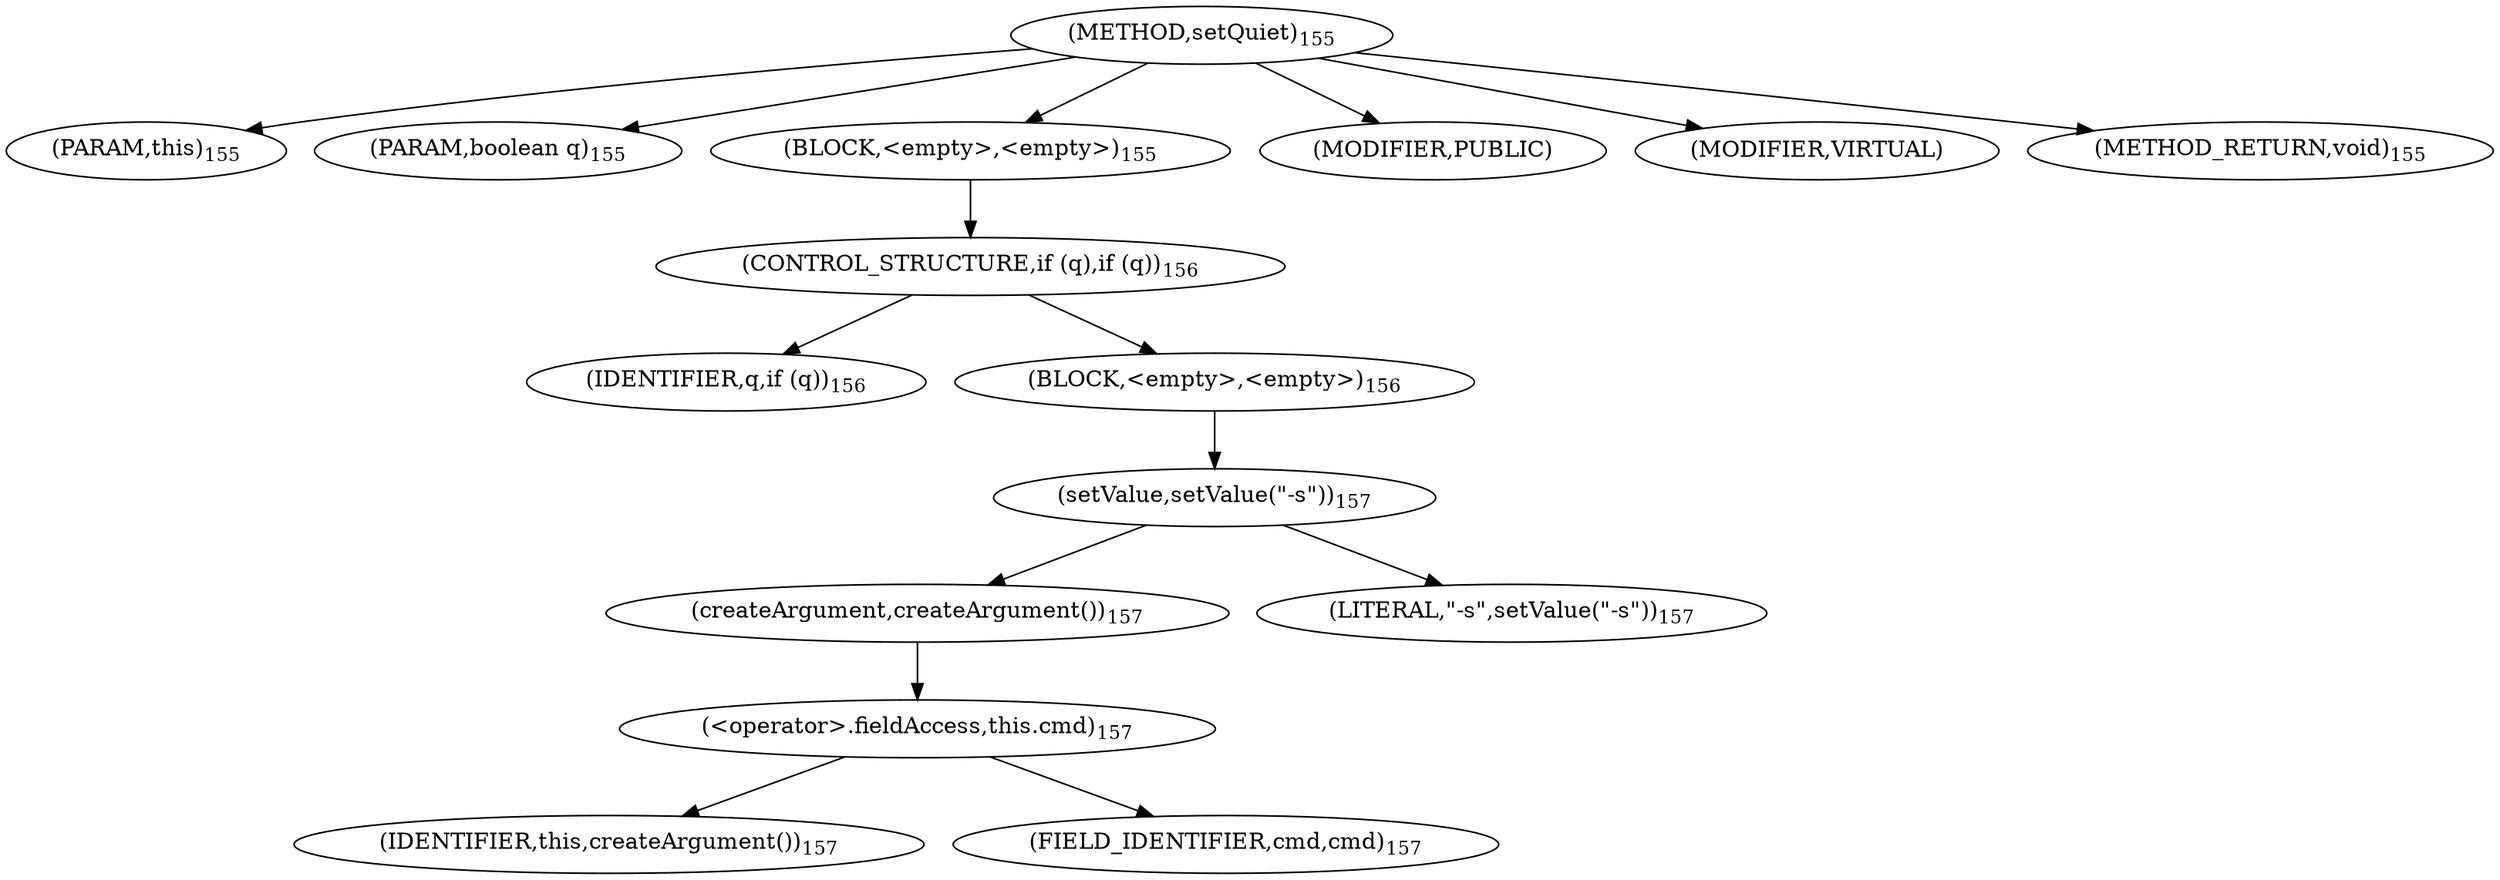 digraph "setQuiet" {  
"179" [label = <(METHOD,setQuiet)<SUB>155</SUB>> ]
"180" [label = <(PARAM,this)<SUB>155</SUB>> ]
"181" [label = <(PARAM,boolean q)<SUB>155</SUB>> ]
"182" [label = <(BLOCK,&lt;empty&gt;,&lt;empty&gt;)<SUB>155</SUB>> ]
"183" [label = <(CONTROL_STRUCTURE,if (q),if (q))<SUB>156</SUB>> ]
"184" [label = <(IDENTIFIER,q,if (q))<SUB>156</SUB>> ]
"185" [label = <(BLOCK,&lt;empty&gt;,&lt;empty&gt;)<SUB>156</SUB>> ]
"186" [label = <(setValue,setValue(&quot;-s&quot;))<SUB>157</SUB>> ]
"187" [label = <(createArgument,createArgument())<SUB>157</SUB>> ]
"188" [label = <(&lt;operator&gt;.fieldAccess,this.cmd)<SUB>157</SUB>> ]
"189" [label = <(IDENTIFIER,this,createArgument())<SUB>157</SUB>> ]
"190" [label = <(FIELD_IDENTIFIER,cmd,cmd)<SUB>157</SUB>> ]
"191" [label = <(LITERAL,&quot;-s&quot;,setValue(&quot;-s&quot;))<SUB>157</SUB>> ]
"192" [label = <(MODIFIER,PUBLIC)> ]
"193" [label = <(MODIFIER,VIRTUAL)> ]
"194" [label = <(METHOD_RETURN,void)<SUB>155</SUB>> ]
  "179" -> "180" 
  "179" -> "181" 
  "179" -> "182" 
  "179" -> "192" 
  "179" -> "193" 
  "179" -> "194" 
  "182" -> "183" 
  "183" -> "184" 
  "183" -> "185" 
  "185" -> "186" 
  "186" -> "187" 
  "186" -> "191" 
  "187" -> "188" 
  "188" -> "189" 
  "188" -> "190" 
}
